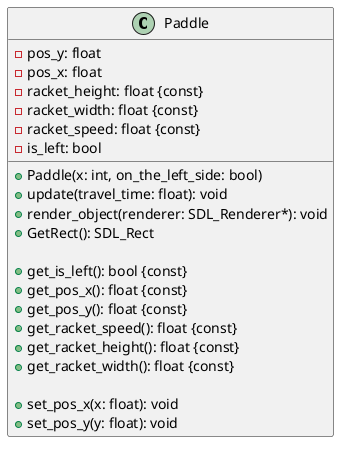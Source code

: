 @startuml Paddle

class Paddle {
  - pos_y: float
  - pos_x: float
  - racket_height: float {const}
  - racket_width: float {const}
  - racket_speed: float {const}
  - is_left: bool

  + Paddle(x: int, on_the_left_side: bool)
  + update(travel_time: float): void
  + render_object(renderer: SDL_Renderer*): void
  + GetRect(): SDL_Rect

  + get_is_left(): bool {const}
  + get_pos_x(): float {const}
  + get_pos_y(): float {const}
  + get_racket_speed(): float {const}
  + get_racket_height(): float {const}
  + get_racket_width(): float {const}

  + set_pos_x(x: float): void
  + set_pos_y(y: float): void
}

@enduml